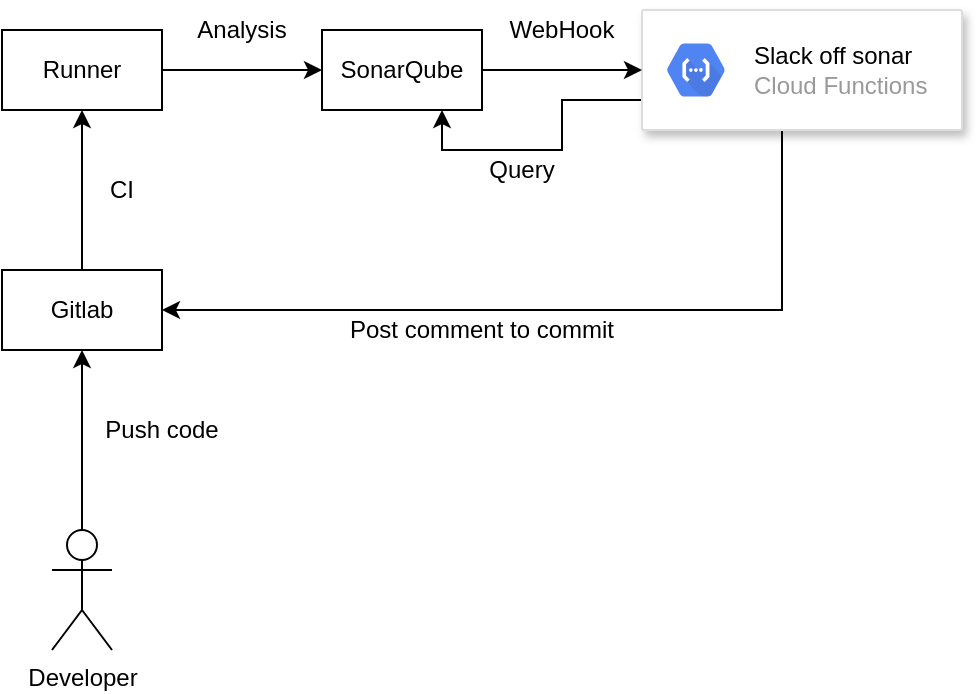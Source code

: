 <mxfile>
    <diagram id="b69JVDNtj5ePmNs-oE4B" name="Page-1">
        <mxGraphModel dx="631" dy="251" grid="1" gridSize="10" guides="1" tooltips="1" connect="1" arrows="1" fold="1" page="1" pageScale="1" pageWidth="827" pageHeight="1169" math="0" shadow="0">
            <root>
                <mxCell id="0"/>
                <mxCell id="1" parent="0"/>
                <mxCell id="19" style="edgeStyle=orthogonalEdgeStyle;rounded=0;orthogonalLoop=1;jettySize=auto;html=1;exitX=0;exitY=0.75;exitDx=0;exitDy=0;entryX=0.75;entryY=1;entryDx=0;entryDy=0;" parent="1" source="2" target="10" edge="1">
                    <mxGeometry relative="1" as="geometry">
                        <mxPoint x="260" y="85" as="targetPoint"/>
                        <Array as="points">
                            <mxPoint x="320" y="85"/>
                            <mxPoint x="320" y="110"/>
                            <mxPoint x="260" y="110"/>
                        </Array>
                    </mxGeometry>
                </mxCell>
                <mxCell id="21" style="edgeStyle=orthogonalEdgeStyle;rounded=0;orthogonalLoop=1;jettySize=auto;html=1;entryX=1;entryY=0.5;entryDx=0;entryDy=0;" parent="1" source="2" target="5" edge="1">
                    <mxGeometry relative="1" as="geometry">
                        <Array as="points">
                            <mxPoint x="430" y="190"/>
                        </Array>
                    </mxGeometry>
                </mxCell>
                <mxCell id="2" value="" style="strokeColor=#dddddd;shadow=1;strokeWidth=1;rounded=1;absoluteArcSize=1;arcSize=2;" parent="1" vertex="1">
                    <mxGeometry x="360" y="40" width="160" height="60" as="geometry"/>
                </mxCell>
                <mxCell id="3" value="&lt;font color=&quot;#000000&quot;&gt;Slack off sonar&lt;/font&gt;&lt;br&gt;Cloud Functions" style="dashed=0;connectable=0;html=1;fillColor=#5184F3;strokeColor=none;shape=mxgraph.gcp2.hexIcon;prIcon=cloud_functions;part=1;labelPosition=right;verticalLabelPosition=middle;align=left;verticalAlign=middle;spacingLeft=5;fontColor=#999999;fontSize=12;" parent="2" vertex="1">
                    <mxGeometry y="0.5" width="44" height="39" relative="1" as="geometry">
                        <mxPoint x="5" y="-19.5" as="offset"/>
                    </mxGeometry>
                </mxCell>
                <mxCell id="11" style="edgeStyle=orthogonalEdgeStyle;rounded=0;orthogonalLoop=1;jettySize=auto;html=1;exitX=0.5;exitY=0.5;exitDx=0;exitDy=0;exitPerimeter=0;entryX=0.5;entryY=1;entryDx=0;entryDy=0;" parent="1" source="4" target="5" edge="1">
                    <mxGeometry relative="1" as="geometry"/>
                </mxCell>
                <mxCell id="4" value="Developer" style="shape=umlActor;verticalLabelPosition=bottom;verticalAlign=top;html=1;outlineConnect=0;" parent="1" vertex="1">
                    <mxGeometry x="65" y="300" width="30" height="60" as="geometry"/>
                </mxCell>
                <mxCell id="12" style="edgeStyle=orthogonalEdgeStyle;rounded=0;orthogonalLoop=1;jettySize=auto;html=1;" parent="1" source="5" target="9" edge="1">
                    <mxGeometry relative="1" as="geometry"/>
                </mxCell>
                <mxCell id="5" value="Gitlab" style="rounded=0;whiteSpace=wrap;html=1;" parent="1" vertex="1">
                    <mxGeometry x="40" y="170" width="80" height="40" as="geometry"/>
                </mxCell>
                <mxCell id="13" style="edgeStyle=orthogonalEdgeStyle;rounded=0;orthogonalLoop=1;jettySize=auto;html=1;exitX=1;exitY=0.5;exitDx=0;exitDy=0;entryX=0;entryY=0.5;entryDx=0;entryDy=0;" parent="1" source="9" target="10" edge="1">
                    <mxGeometry relative="1" as="geometry"/>
                </mxCell>
                <mxCell id="9" value="Runner" style="rounded=0;whiteSpace=wrap;html=1;" parent="1" vertex="1">
                    <mxGeometry x="40" y="50" width="80" height="40" as="geometry"/>
                </mxCell>
                <mxCell id="14" style="edgeStyle=orthogonalEdgeStyle;rounded=0;orthogonalLoop=1;jettySize=auto;html=1;entryX=0;entryY=0.5;entryDx=0;entryDy=0;" parent="1" source="10" target="2" edge="1">
                    <mxGeometry relative="1" as="geometry"/>
                </mxCell>
                <mxCell id="10" value="SonarQube" style="rounded=0;whiteSpace=wrap;html=1;" parent="1" vertex="1">
                    <mxGeometry x="200" y="50" width="80" height="40" as="geometry"/>
                </mxCell>
                <mxCell id="15" value="Push code" style="text;html=1;strokeColor=none;fillColor=none;align=center;verticalAlign=middle;whiteSpace=wrap;rounded=0;" parent="1" vertex="1">
                    <mxGeometry x="90" y="240" width="60" height="20" as="geometry"/>
                </mxCell>
                <mxCell id="16" value="CI&lt;span style=&quot;color: rgba(0 , 0 , 0 , 0) ; font-family: monospace ; font-size: 0px&quot;&gt;%3CmxGraphModel%3E%3Croot%3E%3CmxCell%20id%3D%220%22%2F%3E%3CmxCell%20id%3D%221%22%20parent%3D%220%22%2F%3E%3CmxCell%20id%3D%222%22%20value%3D%22Push%20code%22%20style%3D%22text%3Bhtml%3D1%3BstrokeColor%3Dnone%3BfillColor%3Dnone%3Balign%3Dcenter%3BverticalAlign%3Dmiddle%3BwhiteSpace%3Dwrap%3Brounded%3D0%3B%22%20vertex%3D%221%22%20parent%3D%221%22%3E%3CmxGeometry%20x%3D%2290%22%20y%3D%22140%22%20width%3D%2260%22%20height%3D%2220%22%20as%3D%22geometry%22%2F%3E%3C%2FmxCell%3E%3C%2Froot%3E%3C%2FmxGraphModel%3E&lt;/span&gt;" style="text;html=1;strokeColor=none;fillColor=none;align=center;verticalAlign=middle;whiteSpace=wrap;rounded=0;" parent="1" vertex="1">
                    <mxGeometry x="70" y="120" width="60" height="20" as="geometry"/>
                </mxCell>
                <mxCell id="17" value="Analysis" style="text;html=1;strokeColor=none;fillColor=none;align=center;verticalAlign=middle;whiteSpace=wrap;rounded=0;" parent="1" vertex="1">
                    <mxGeometry x="130" y="40" width="60" height="20" as="geometry"/>
                </mxCell>
                <mxCell id="18" value="WebHook" style="text;html=1;strokeColor=none;fillColor=none;align=center;verticalAlign=middle;whiteSpace=wrap;rounded=0;" parent="1" vertex="1">
                    <mxGeometry x="290" y="40" width="60" height="20" as="geometry"/>
                </mxCell>
                <mxCell id="20" value="Query" style="text;html=1;strokeColor=none;fillColor=none;align=center;verticalAlign=middle;whiteSpace=wrap;rounded=0;" parent="1" vertex="1">
                    <mxGeometry x="270" y="110" width="60" height="20" as="geometry"/>
                </mxCell>
                <mxCell id="23" value="Post comment to commit" style="text;html=1;strokeColor=none;fillColor=none;align=center;verticalAlign=middle;whiteSpace=wrap;rounded=0;" parent="1" vertex="1">
                    <mxGeometry x="200" y="190" width="160" height="20" as="geometry"/>
                </mxCell>
            </root>
        </mxGraphModel>
    </diagram>
</mxfile>